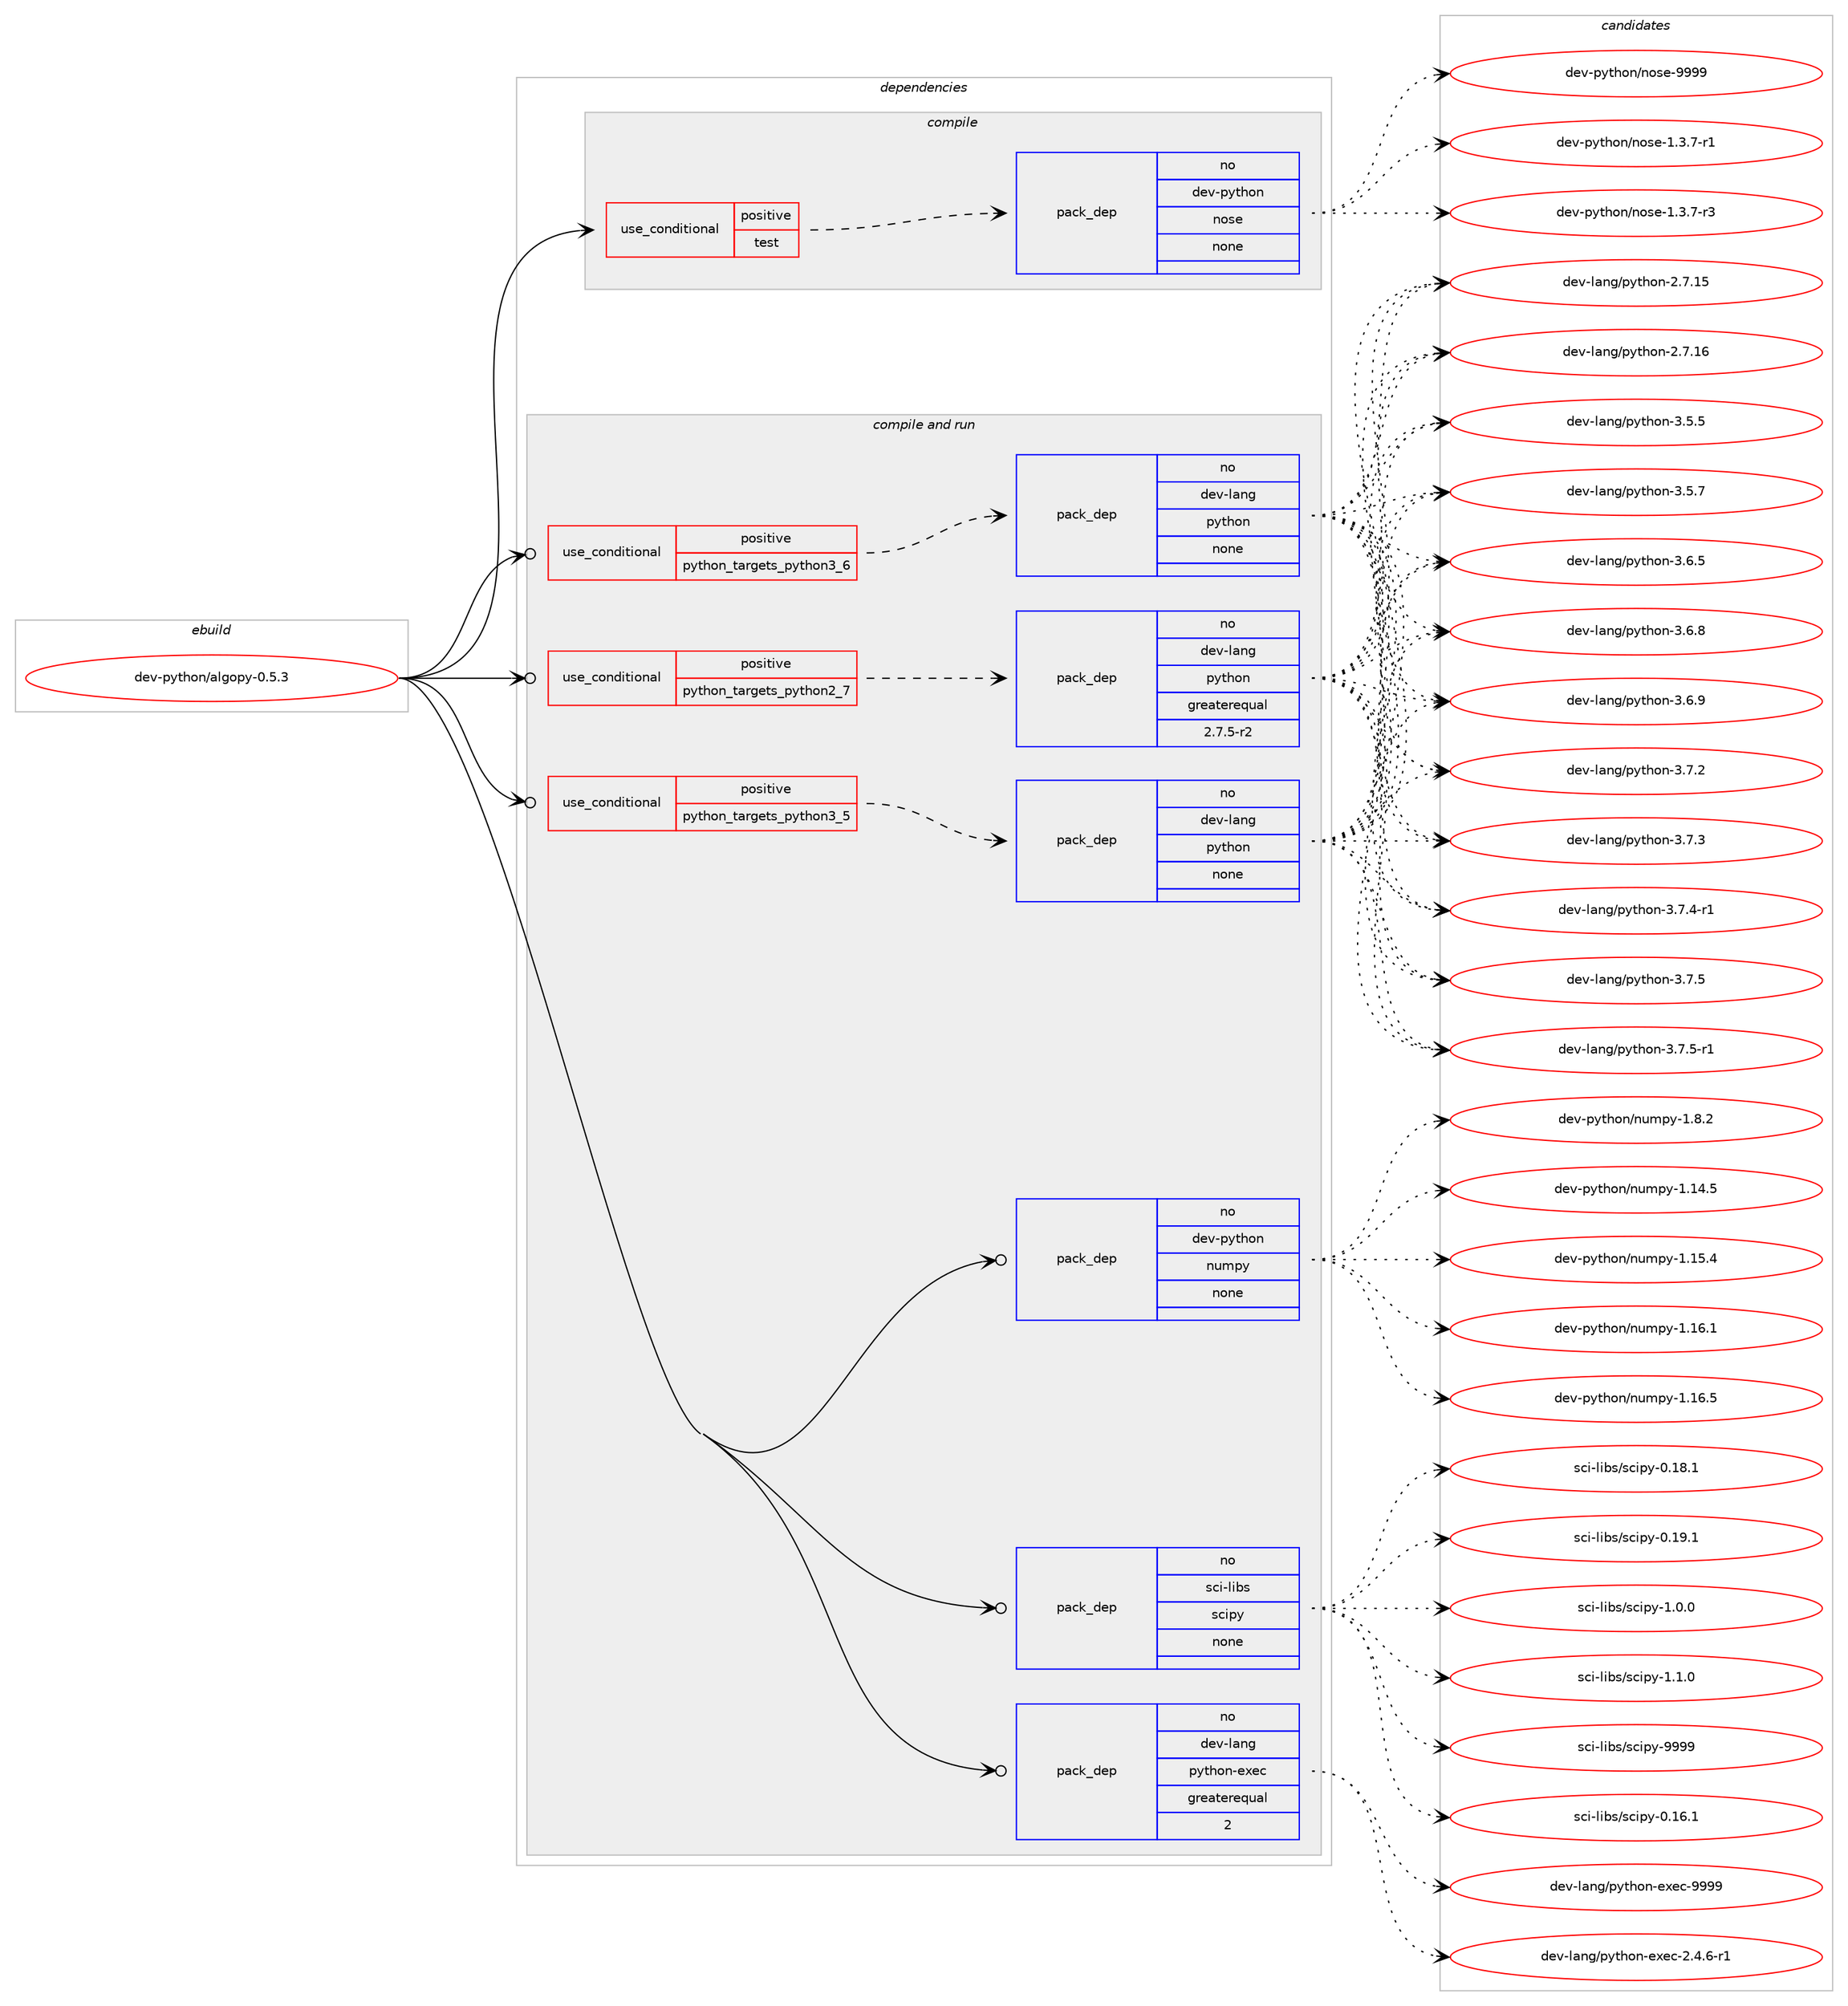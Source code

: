 digraph prolog {

# *************
# Graph options
# *************

newrank=true;
concentrate=true;
compound=true;
graph [rankdir=LR,fontname=Helvetica,fontsize=10,ranksep=1.5];#, ranksep=2.5, nodesep=0.2];
edge  [arrowhead=vee];
node  [fontname=Helvetica,fontsize=10];

# **********
# The ebuild
# **********

subgraph cluster_leftcol {
color=gray;
rank=same;
label=<<i>ebuild</i>>;
id [label="dev-python/algopy-0.5.3", color=red, width=4, href="../dev-python/algopy-0.5.3.svg"];
}

# ****************
# The dependencies
# ****************

subgraph cluster_midcol {
color=gray;
label=<<i>dependencies</i>>;
subgraph cluster_compile {
fillcolor="#eeeeee";
style=filled;
label=<<i>compile</i>>;
subgraph cond136022 {
dependency593905 [label=<<TABLE BORDER="0" CELLBORDER="1" CELLSPACING="0" CELLPADDING="4"><TR><TD ROWSPAN="3" CELLPADDING="10">use_conditional</TD></TR><TR><TD>positive</TD></TR><TR><TD>test</TD></TR></TABLE>>, shape=none, color=red];
subgraph pack446111 {
dependency593906 [label=<<TABLE BORDER="0" CELLBORDER="1" CELLSPACING="0" CELLPADDING="4" WIDTH="220"><TR><TD ROWSPAN="6" CELLPADDING="30">pack_dep</TD></TR><TR><TD WIDTH="110">no</TD></TR><TR><TD>dev-python</TD></TR><TR><TD>nose</TD></TR><TR><TD>none</TD></TR><TR><TD></TD></TR></TABLE>>, shape=none, color=blue];
}
dependency593905:e -> dependency593906:w [weight=20,style="dashed",arrowhead="vee"];
}
id:e -> dependency593905:w [weight=20,style="solid",arrowhead="vee"];
}
subgraph cluster_compileandrun {
fillcolor="#eeeeee";
style=filled;
label=<<i>compile and run</i>>;
subgraph cond136023 {
dependency593907 [label=<<TABLE BORDER="0" CELLBORDER="1" CELLSPACING="0" CELLPADDING="4"><TR><TD ROWSPAN="3" CELLPADDING="10">use_conditional</TD></TR><TR><TD>positive</TD></TR><TR><TD>python_targets_python2_7</TD></TR></TABLE>>, shape=none, color=red];
subgraph pack446112 {
dependency593908 [label=<<TABLE BORDER="0" CELLBORDER="1" CELLSPACING="0" CELLPADDING="4" WIDTH="220"><TR><TD ROWSPAN="6" CELLPADDING="30">pack_dep</TD></TR><TR><TD WIDTH="110">no</TD></TR><TR><TD>dev-lang</TD></TR><TR><TD>python</TD></TR><TR><TD>greaterequal</TD></TR><TR><TD>2.7.5-r2</TD></TR></TABLE>>, shape=none, color=blue];
}
dependency593907:e -> dependency593908:w [weight=20,style="dashed",arrowhead="vee"];
}
id:e -> dependency593907:w [weight=20,style="solid",arrowhead="odotvee"];
subgraph cond136024 {
dependency593909 [label=<<TABLE BORDER="0" CELLBORDER="1" CELLSPACING="0" CELLPADDING="4"><TR><TD ROWSPAN="3" CELLPADDING="10">use_conditional</TD></TR><TR><TD>positive</TD></TR><TR><TD>python_targets_python3_5</TD></TR></TABLE>>, shape=none, color=red];
subgraph pack446113 {
dependency593910 [label=<<TABLE BORDER="0" CELLBORDER="1" CELLSPACING="0" CELLPADDING="4" WIDTH="220"><TR><TD ROWSPAN="6" CELLPADDING="30">pack_dep</TD></TR><TR><TD WIDTH="110">no</TD></TR><TR><TD>dev-lang</TD></TR><TR><TD>python</TD></TR><TR><TD>none</TD></TR><TR><TD></TD></TR></TABLE>>, shape=none, color=blue];
}
dependency593909:e -> dependency593910:w [weight=20,style="dashed",arrowhead="vee"];
}
id:e -> dependency593909:w [weight=20,style="solid",arrowhead="odotvee"];
subgraph cond136025 {
dependency593911 [label=<<TABLE BORDER="0" CELLBORDER="1" CELLSPACING="0" CELLPADDING="4"><TR><TD ROWSPAN="3" CELLPADDING="10">use_conditional</TD></TR><TR><TD>positive</TD></TR><TR><TD>python_targets_python3_6</TD></TR></TABLE>>, shape=none, color=red];
subgraph pack446114 {
dependency593912 [label=<<TABLE BORDER="0" CELLBORDER="1" CELLSPACING="0" CELLPADDING="4" WIDTH="220"><TR><TD ROWSPAN="6" CELLPADDING="30">pack_dep</TD></TR><TR><TD WIDTH="110">no</TD></TR><TR><TD>dev-lang</TD></TR><TR><TD>python</TD></TR><TR><TD>none</TD></TR><TR><TD></TD></TR></TABLE>>, shape=none, color=blue];
}
dependency593911:e -> dependency593912:w [weight=20,style="dashed",arrowhead="vee"];
}
id:e -> dependency593911:w [weight=20,style="solid",arrowhead="odotvee"];
subgraph pack446115 {
dependency593913 [label=<<TABLE BORDER="0" CELLBORDER="1" CELLSPACING="0" CELLPADDING="4" WIDTH="220"><TR><TD ROWSPAN="6" CELLPADDING="30">pack_dep</TD></TR><TR><TD WIDTH="110">no</TD></TR><TR><TD>dev-lang</TD></TR><TR><TD>python-exec</TD></TR><TR><TD>greaterequal</TD></TR><TR><TD>2</TD></TR></TABLE>>, shape=none, color=blue];
}
id:e -> dependency593913:w [weight=20,style="solid",arrowhead="odotvee"];
subgraph pack446116 {
dependency593914 [label=<<TABLE BORDER="0" CELLBORDER="1" CELLSPACING="0" CELLPADDING="4" WIDTH="220"><TR><TD ROWSPAN="6" CELLPADDING="30">pack_dep</TD></TR><TR><TD WIDTH="110">no</TD></TR><TR><TD>dev-python</TD></TR><TR><TD>numpy</TD></TR><TR><TD>none</TD></TR><TR><TD></TD></TR></TABLE>>, shape=none, color=blue];
}
id:e -> dependency593914:w [weight=20,style="solid",arrowhead="odotvee"];
subgraph pack446117 {
dependency593915 [label=<<TABLE BORDER="0" CELLBORDER="1" CELLSPACING="0" CELLPADDING="4" WIDTH="220"><TR><TD ROWSPAN="6" CELLPADDING="30">pack_dep</TD></TR><TR><TD WIDTH="110">no</TD></TR><TR><TD>sci-libs</TD></TR><TR><TD>scipy</TD></TR><TR><TD>none</TD></TR><TR><TD></TD></TR></TABLE>>, shape=none, color=blue];
}
id:e -> dependency593915:w [weight=20,style="solid",arrowhead="odotvee"];
}
subgraph cluster_run {
fillcolor="#eeeeee";
style=filled;
label=<<i>run</i>>;
}
}

# **************
# The candidates
# **************

subgraph cluster_choices {
rank=same;
color=gray;
label=<<i>candidates</i>>;

subgraph choice446111 {
color=black;
nodesep=1;
choice10010111845112121116104111110471101111151014549465146554511449 [label="dev-python/nose-1.3.7-r1", color=red, width=4,href="../dev-python/nose-1.3.7-r1.svg"];
choice10010111845112121116104111110471101111151014549465146554511451 [label="dev-python/nose-1.3.7-r3", color=red, width=4,href="../dev-python/nose-1.3.7-r3.svg"];
choice10010111845112121116104111110471101111151014557575757 [label="dev-python/nose-9999", color=red, width=4,href="../dev-python/nose-9999.svg"];
dependency593906:e -> choice10010111845112121116104111110471101111151014549465146554511449:w [style=dotted,weight="100"];
dependency593906:e -> choice10010111845112121116104111110471101111151014549465146554511451:w [style=dotted,weight="100"];
dependency593906:e -> choice10010111845112121116104111110471101111151014557575757:w [style=dotted,weight="100"];
}
subgraph choice446112 {
color=black;
nodesep=1;
choice10010111845108971101034711212111610411111045504655464953 [label="dev-lang/python-2.7.15", color=red, width=4,href="../dev-lang/python-2.7.15.svg"];
choice10010111845108971101034711212111610411111045504655464954 [label="dev-lang/python-2.7.16", color=red, width=4,href="../dev-lang/python-2.7.16.svg"];
choice100101118451089711010347112121116104111110455146534653 [label="dev-lang/python-3.5.5", color=red, width=4,href="../dev-lang/python-3.5.5.svg"];
choice100101118451089711010347112121116104111110455146534655 [label="dev-lang/python-3.5.7", color=red, width=4,href="../dev-lang/python-3.5.7.svg"];
choice100101118451089711010347112121116104111110455146544653 [label="dev-lang/python-3.6.5", color=red, width=4,href="../dev-lang/python-3.6.5.svg"];
choice100101118451089711010347112121116104111110455146544656 [label="dev-lang/python-3.6.8", color=red, width=4,href="../dev-lang/python-3.6.8.svg"];
choice100101118451089711010347112121116104111110455146544657 [label="dev-lang/python-3.6.9", color=red, width=4,href="../dev-lang/python-3.6.9.svg"];
choice100101118451089711010347112121116104111110455146554650 [label="dev-lang/python-3.7.2", color=red, width=4,href="../dev-lang/python-3.7.2.svg"];
choice100101118451089711010347112121116104111110455146554651 [label="dev-lang/python-3.7.3", color=red, width=4,href="../dev-lang/python-3.7.3.svg"];
choice1001011184510897110103471121211161041111104551465546524511449 [label="dev-lang/python-3.7.4-r1", color=red, width=4,href="../dev-lang/python-3.7.4-r1.svg"];
choice100101118451089711010347112121116104111110455146554653 [label="dev-lang/python-3.7.5", color=red, width=4,href="../dev-lang/python-3.7.5.svg"];
choice1001011184510897110103471121211161041111104551465546534511449 [label="dev-lang/python-3.7.5-r1", color=red, width=4,href="../dev-lang/python-3.7.5-r1.svg"];
dependency593908:e -> choice10010111845108971101034711212111610411111045504655464953:w [style=dotted,weight="100"];
dependency593908:e -> choice10010111845108971101034711212111610411111045504655464954:w [style=dotted,weight="100"];
dependency593908:e -> choice100101118451089711010347112121116104111110455146534653:w [style=dotted,weight="100"];
dependency593908:e -> choice100101118451089711010347112121116104111110455146534655:w [style=dotted,weight="100"];
dependency593908:e -> choice100101118451089711010347112121116104111110455146544653:w [style=dotted,weight="100"];
dependency593908:e -> choice100101118451089711010347112121116104111110455146544656:w [style=dotted,weight="100"];
dependency593908:e -> choice100101118451089711010347112121116104111110455146544657:w [style=dotted,weight="100"];
dependency593908:e -> choice100101118451089711010347112121116104111110455146554650:w [style=dotted,weight="100"];
dependency593908:e -> choice100101118451089711010347112121116104111110455146554651:w [style=dotted,weight="100"];
dependency593908:e -> choice1001011184510897110103471121211161041111104551465546524511449:w [style=dotted,weight="100"];
dependency593908:e -> choice100101118451089711010347112121116104111110455146554653:w [style=dotted,weight="100"];
dependency593908:e -> choice1001011184510897110103471121211161041111104551465546534511449:w [style=dotted,weight="100"];
}
subgraph choice446113 {
color=black;
nodesep=1;
choice10010111845108971101034711212111610411111045504655464953 [label="dev-lang/python-2.7.15", color=red, width=4,href="../dev-lang/python-2.7.15.svg"];
choice10010111845108971101034711212111610411111045504655464954 [label="dev-lang/python-2.7.16", color=red, width=4,href="../dev-lang/python-2.7.16.svg"];
choice100101118451089711010347112121116104111110455146534653 [label="dev-lang/python-3.5.5", color=red, width=4,href="../dev-lang/python-3.5.5.svg"];
choice100101118451089711010347112121116104111110455146534655 [label="dev-lang/python-3.5.7", color=red, width=4,href="../dev-lang/python-3.5.7.svg"];
choice100101118451089711010347112121116104111110455146544653 [label="dev-lang/python-3.6.5", color=red, width=4,href="../dev-lang/python-3.6.5.svg"];
choice100101118451089711010347112121116104111110455146544656 [label="dev-lang/python-3.6.8", color=red, width=4,href="../dev-lang/python-3.6.8.svg"];
choice100101118451089711010347112121116104111110455146544657 [label="dev-lang/python-3.6.9", color=red, width=4,href="../dev-lang/python-3.6.9.svg"];
choice100101118451089711010347112121116104111110455146554650 [label="dev-lang/python-3.7.2", color=red, width=4,href="../dev-lang/python-3.7.2.svg"];
choice100101118451089711010347112121116104111110455146554651 [label="dev-lang/python-3.7.3", color=red, width=4,href="../dev-lang/python-3.7.3.svg"];
choice1001011184510897110103471121211161041111104551465546524511449 [label="dev-lang/python-3.7.4-r1", color=red, width=4,href="../dev-lang/python-3.7.4-r1.svg"];
choice100101118451089711010347112121116104111110455146554653 [label="dev-lang/python-3.7.5", color=red, width=4,href="../dev-lang/python-3.7.5.svg"];
choice1001011184510897110103471121211161041111104551465546534511449 [label="dev-lang/python-3.7.5-r1", color=red, width=4,href="../dev-lang/python-3.7.5-r1.svg"];
dependency593910:e -> choice10010111845108971101034711212111610411111045504655464953:w [style=dotted,weight="100"];
dependency593910:e -> choice10010111845108971101034711212111610411111045504655464954:w [style=dotted,weight="100"];
dependency593910:e -> choice100101118451089711010347112121116104111110455146534653:w [style=dotted,weight="100"];
dependency593910:e -> choice100101118451089711010347112121116104111110455146534655:w [style=dotted,weight="100"];
dependency593910:e -> choice100101118451089711010347112121116104111110455146544653:w [style=dotted,weight="100"];
dependency593910:e -> choice100101118451089711010347112121116104111110455146544656:w [style=dotted,weight="100"];
dependency593910:e -> choice100101118451089711010347112121116104111110455146544657:w [style=dotted,weight="100"];
dependency593910:e -> choice100101118451089711010347112121116104111110455146554650:w [style=dotted,weight="100"];
dependency593910:e -> choice100101118451089711010347112121116104111110455146554651:w [style=dotted,weight="100"];
dependency593910:e -> choice1001011184510897110103471121211161041111104551465546524511449:w [style=dotted,weight="100"];
dependency593910:e -> choice100101118451089711010347112121116104111110455146554653:w [style=dotted,weight="100"];
dependency593910:e -> choice1001011184510897110103471121211161041111104551465546534511449:w [style=dotted,weight="100"];
}
subgraph choice446114 {
color=black;
nodesep=1;
choice10010111845108971101034711212111610411111045504655464953 [label="dev-lang/python-2.7.15", color=red, width=4,href="../dev-lang/python-2.7.15.svg"];
choice10010111845108971101034711212111610411111045504655464954 [label="dev-lang/python-2.7.16", color=red, width=4,href="../dev-lang/python-2.7.16.svg"];
choice100101118451089711010347112121116104111110455146534653 [label="dev-lang/python-3.5.5", color=red, width=4,href="../dev-lang/python-3.5.5.svg"];
choice100101118451089711010347112121116104111110455146534655 [label="dev-lang/python-3.5.7", color=red, width=4,href="../dev-lang/python-3.5.7.svg"];
choice100101118451089711010347112121116104111110455146544653 [label="dev-lang/python-3.6.5", color=red, width=4,href="../dev-lang/python-3.6.5.svg"];
choice100101118451089711010347112121116104111110455146544656 [label="dev-lang/python-3.6.8", color=red, width=4,href="../dev-lang/python-3.6.8.svg"];
choice100101118451089711010347112121116104111110455146544657 [label="dev-lang/python-3.6.9", color=red, width=4,href="../dev-lang/python-3.6.9.svg"];
choice100101118451089711010347112121116104111110455146554650 [label="dev-lang/python-3.7.2", color=red, width=4,href="../dev-lang/python-3.7.2.svg"];
choice100101118451089711010347112121116104111110455146554651 [label="dev-lang/python-3.7.3", color=red, width=4,href="../dev-lang/python-3.7.3.svg"];
choice1001011184510897110103471121211161041111104551465546524511449 [label="dev-lang/python-3.7.4-r1", color=red, width=4,href="../dev-lang/python-3.7.4-r1.svg"];
choice100101118451089711010347112121116104111110455146554653 [label="dev-lang/python-3.7.5", color=red, width=4,href="../dev-lang/python-3.7.5.svg"];
choice1001011184510897110103471121211161041111104551465546534511449 [label="dev-lang/python-3.7.5-r1", color=red, width=4,href="../dev-lang/python-3.7.5-r1.svg"];
dependency593912:e -> choice10010111845108971101034711212111610411111045504655464953:w [style=dotted,weight="100"];
dependency593912:e -> choice10010111845108971101034711212111610411111045504655464954:w [style=dotted,weight="100"];
dependency593912:e -> choice100101118451089711010347112121116104111110455146534653:w [style=dotted,weight="100"];
dependency593912:e -> choice100101118451089711010347112121116104111110455146534655:w [style=dotted,weight="100"];
dependency593912:e -> choice100101118451089711010347112121116104111110455146544653:w [style=dotted,weight="100"];
dependency593912:e -> choice100101118451089711010347112121116104111110455146544656:w [style=dotted,weight="100"];
dependency593912:e -> choice100101118451089711010347112121116104111110455146544657:w [style=dotted,weight="100"];
dependency593912:e -> choice100101118451089711010347112121116104111110455146554650:w [style=dotted,weight="100"];
dependency593912:e -> choice100101118451089711010347112121116104111110455146554651:w [style=dotted,weight="100"];
dependency593912:e -> choice1001011184510897110103471121211161041111104551465546524511449:w [style=dotted,weight="100"];
dependency593912:e -> choice100101118451089711010347112121116104111110455146554653:w [style=dotted,weight="100"];
dependency593912:e -> choice1001011184510897110103471121211161041111104551465546534511449:w [style=dotted,weight="100"];
}
subgraph choice446115 {
color=black;
nodesep=1;
choice10010111845108971101034711212111610411111045101120101994550465246544511449 [label="dev-lang/python-exec-2.4.6-r1", color=red, width=4,href="../dev-lang/python-exec-2.4.6-r1.svg"];
choice10010111845108971101034711212111610411111045101120101994557575757 [label="dev-lang/python-exec-9999", color=red, width=4,href="../dev-lang/python-exec-9999.svg"];
dependency593913:e -> choice10010111845108971101034711212111610411111045101120101994550465246544511449:w [style=dotted,weight="100"];
dependency593913:e -> choice10010111845108971101034711212111610411111045101120101994557575757:w [style=dotted,weight="100"];
}
subgraph choice446116 {
color=black;
nodesep=1;
choice100101118451121211161041111104711011710911212145494649524653 [label="dev-python/numpy-1.14.5", color=red, width=4,href="../dev-python/numpy-1.14.5.svg"];
choice100101118451121211161041111104711011710911212145494649534652 [label="dev-python/numpy-1.15.4", color=red, width=4,href="../dev-python/numpy-1.15.4.svg"];
choice100101118451121211161041111104711011710911212145494649544649 [label="dev-python/numpy-1.16.1", color=red, width=4,href="../dev-python/numpy-1.16.1.svg"];
choice100101118451121211161041111104711011710911212145494649544653 [label="dev-python/numpy-1.16.5", color=red, width=4,href="../dev-python/numpy-1.16.5.svg"];
choice1001011184511212111610411111047110117109112121454946564650 [label="dev-python/numpy-1.8.2", color=red, width=4,href="../dev-python/numpy-1.8.2.svg"];
dependency593914:e -> choice100101118451121211161041111104711011710911212145494649524653:w [style=dotted,weight="100"];
dependency593914:e -> choice100101118451121211161041111104711011710911212145494649534652:w [style=dotted,weight="100"];
dependency593914:e -> choice100101118451121211161041111104711011710911212145494649544649:w [style=dotted,weight="100"];
dependency593914:e -> choice100101118451121211161041111104711011710911212145494649544653:w [style=dotted,weight="100"];
dependency593914:e -> choice1001011184511212111610411111047110117109112121454946564650:w [style=dotted,weight="100"];
}
subgraph choice446117 {
color=black;
nodesep=1;
choice115991054510810598115471159910511212145484649544649 [label="sci-libs/scipy-0.16.1", color=red, width=4,href="../sci-libs/scipy-0.16.1.svg"];
choice115991054510810598115471159910511212145484649564649 [label="sci-libs/scipy-0.18.1", color=red, width=4,href="../sci-libs/scipy-0.18.1.svg"];
choice115991054510810598115471159910511212145484649574649 [label="sci-libs/scipy-0.19.1", color=red, width=4,href="../sci-libs/scipy-0.19.1.svg"];
choice1159910545108105981154711599105112121454946484648 [label="sci-libs/scipy-1.0.0", color=red, width=4,href="../sci-libs/scipy-1.0.0.svg"];
choice1159910545108105981154711599105112121454946494648 [label="sci-libs/scipy-1.1.0", color=red, width=4,href="../sci-libs/scipy-1.1.0.svg"];
choice11599105451081059811547115991051121214557575757 [label="sci-libs/scipy-9999", color=red, width=4,href="../sci-libs/scipy-9999.svg"];
dependency593915:e -> choice115991054510810598115471159910511212145484649544649:w [style=dotted,weight="100"];
dependency593915:e -> choice115991054510810598115471159910511212145484649564649:w [style=dotted,weight="100"];
dependency593915:e -> choice115991054510810598115471159910511212145484649574649:w [style=dotted,weight="100"];
dependency593915:e -> choice1159910545108105981154711599105112121454946484648:w [style=dotted,weight="100"];
dependency593915:e -> choice1159910545108105981154711599105112121454946494648:w [style=dotted,weight="100"];
dependency593915:e -> choice11599105451081059811547115991051121214557575757:w [style=dotted,weight="100"];
}
}

}
